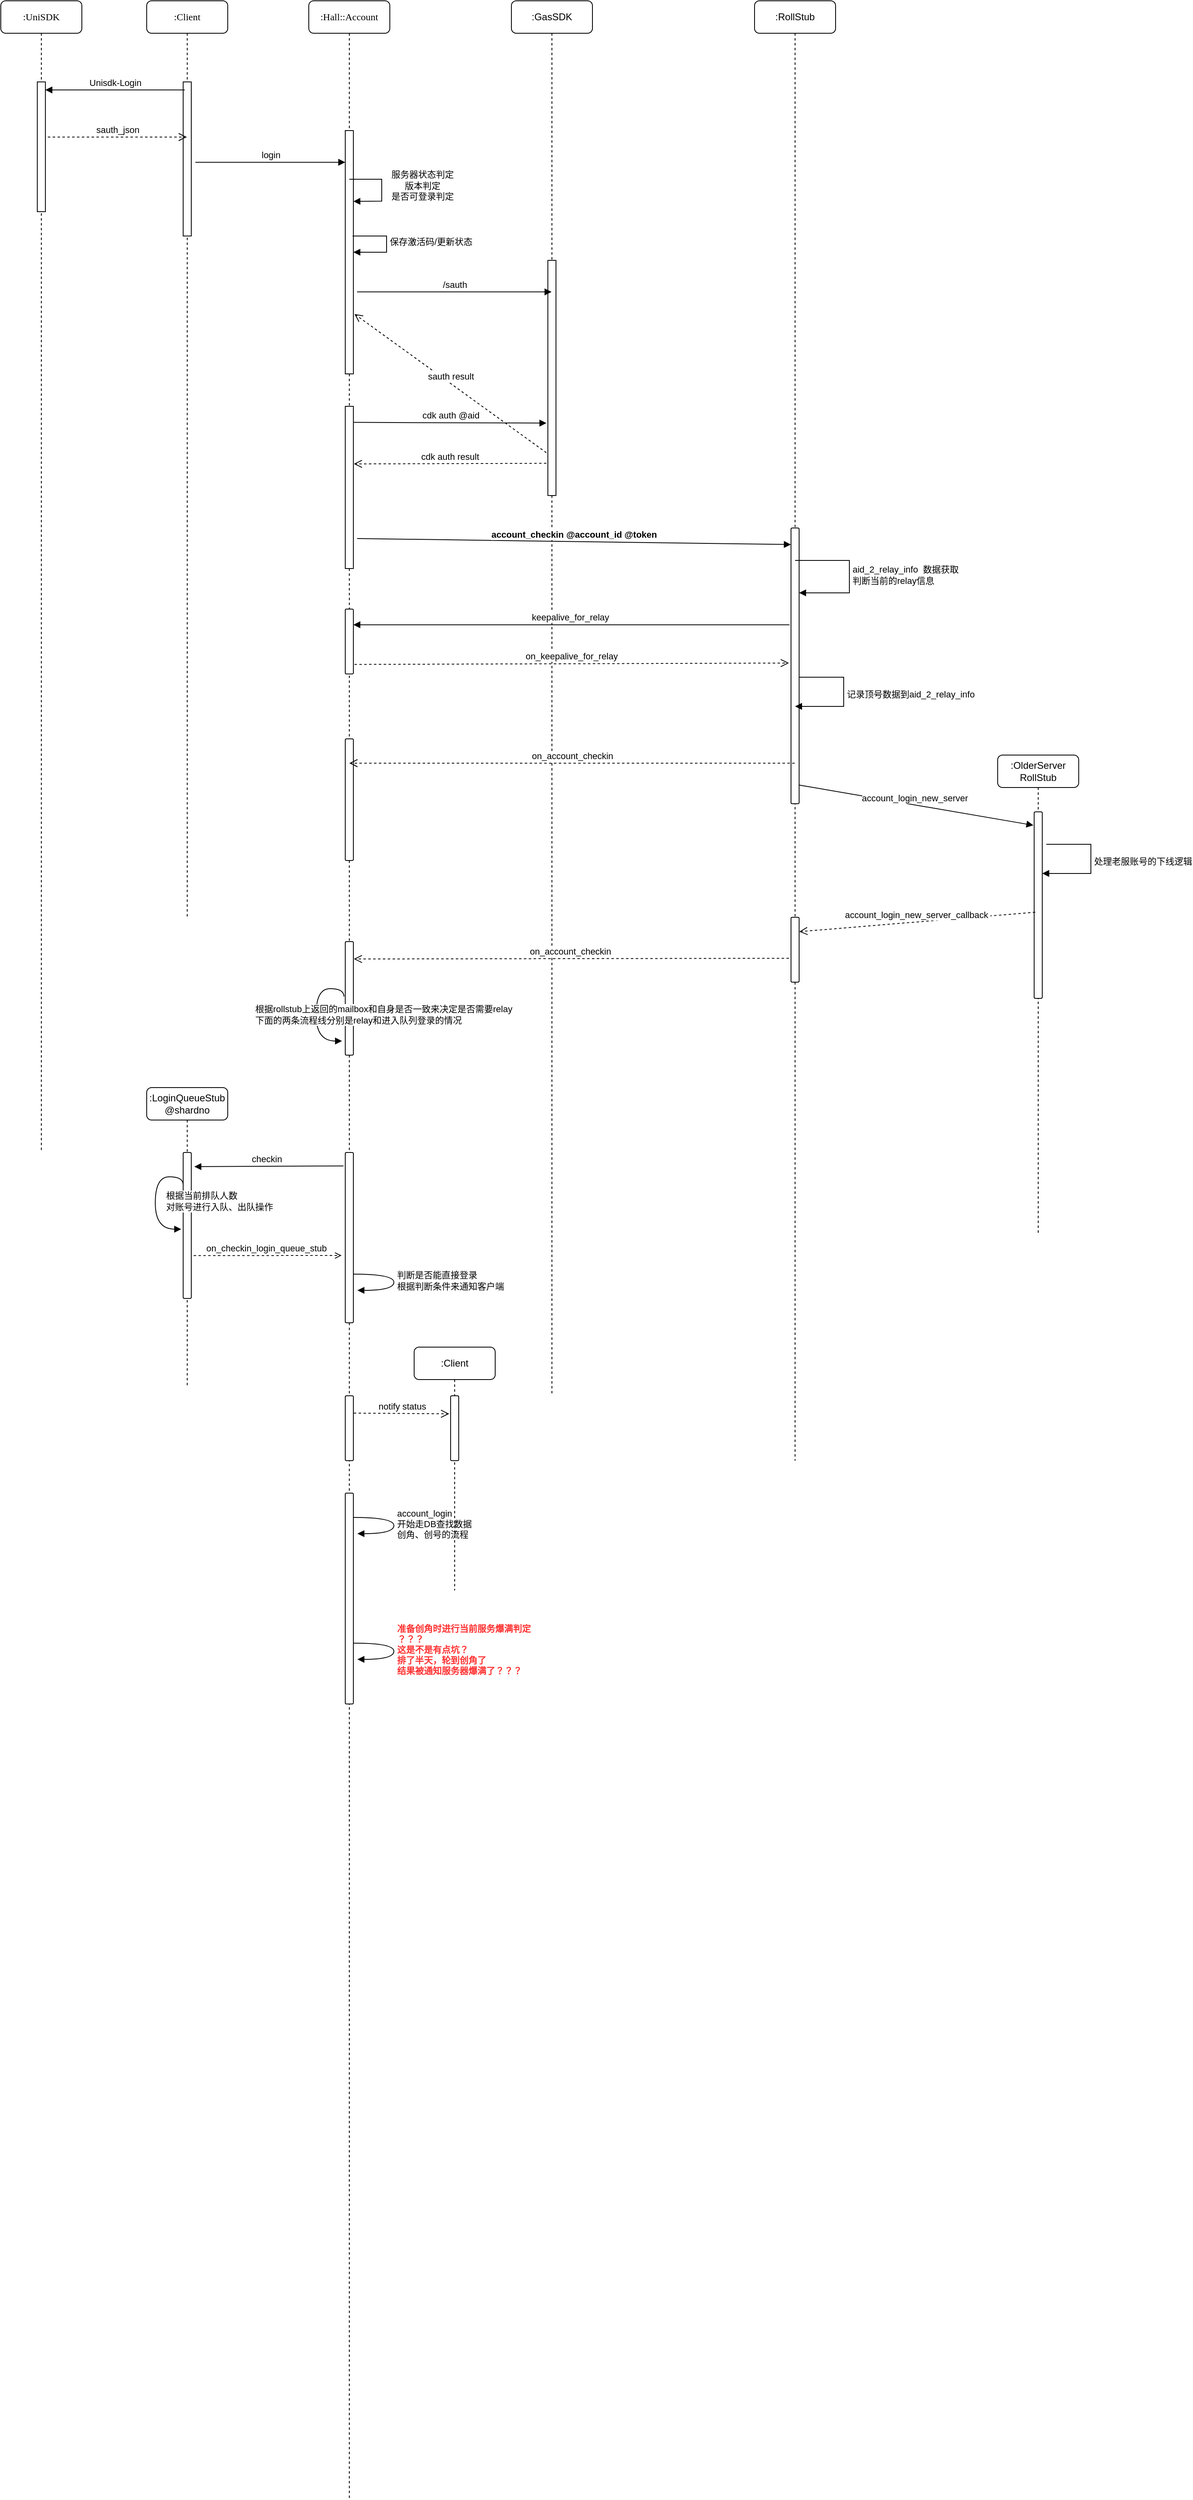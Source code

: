<mxfile version="20.6.0" type="github">
  <diagram name="登录" id="13e1069c-82ec-6db2-03f1-153e76fe0fe0">
    <mxGraphModel dx="2138" dy="579" grid="1" gridSize="10" guides="1" tooltips="1" connect="1" arrows="1" fold="1" page="1" pageScale="1" pageWidth="1100" pageHeight="850" background="none" math="0" shadow="0">
      <root>
        <mxCell id="0" />
        <mxCell id="1" parent="0" />
        <mxCell id="7baba1c4bc27f4b0-2" value=":Hall::Account" style="shape=umlLifeline;perimeter=lifelinePerimeter;whiteSpace=wrap;html=1;container=1;collapsible=0;recursiveResize=0;outlineConnect=0;rounded=1;shadow=0;comic=0;labelBackgroundColor=none;strokeWidth=1;fontFamily=Verdana;fontSize=12;align=center;" parent="1" vertex="1">
          <mxGeometry x="300" y="80" width="100" height="3080" as="geometry" />
        </mxCell>
        <mxCell id="7baba1c4bc27f4b0-10" value="" style="html=1;points=[];perimeter=orthogonalPerimeter;rounded=0;shadow=0;comic=0;labelBackgroundColor=none;strokeWidth=1;fontFamily=Verdana;fontSize=12;align=center;" parent="7baba1c4bc27f4b0-2" vertex="1">
          <mxGeometry x="45" y="160" width="10" height="300" as="geometry" />
        </mxCell>
        <mxCell id="OykxomiR9zNqhak6hdmw-15" value="保存激活码/更新状态" style="edgeStyle=orthogonalEdgeStyle;html=1;align=left;spacingLeft=2;endArrow=block;rounded=0;" parent="7baba1c4bc27f4b0-2" target="7baba1c4bc27f4b0-10" edge="1">
          <mxGeometry relative="1" as="geometry">
            <mxPoint x="60" y="290" as="sourcePoint" />
            <Array as="points">
              <mxPoint x="54" y="290" />
              <mxPoint x="96" y="290" />
              <mxPoint x="96" y="335" />
            </Array>
            <mxPoint x="71" y="309" as="targetPoint" />
          </mxGeometry>
        </mxCell>
        <mxCell id="OykxomiR9zNqhak6hdmw-13" value="服务器状态判定&lt;br&gt;版本判定&lt;br&gt;是否可登录判定" style="html=1;verticalAlign=bottom;endArrow=block;rounded=0;entryX=1;entryY=0.291;entryDx=0;entryDy=0;entryPerimeter=0;" parent="7baba1c4bc27f4b0-2" source="7baba1c4bc27f4b0-2" target="7baba1c4bc27f4b0-10" edge="1">
          <mxGeometry x="0.317" y="50" width="80" relative="1" as="geometry">
            <mxPoint x="90" y="220" as="sourcePoint" />
            <mxPoint x="135" y="220" as="targetPoint" />
            <Array as="points">
              <mxPoint x="90" y="220" />
              <mxPoint x="90" y="247" />
            </Array>
            <mxPoint x="50" y="-47" as="offset" />
          </mxGeometry>
        </mxCell>
        <mxCell id="5UwNmkbj0BX20pONyBDb-1" value="" style="html=1;points=[];perimeter=orthogonalPerimeter;" vertex="1" parent="7baba1c4bc27f4b0-2">
          <mxGeometry x="45" y="500" width="10" height="200" as="geometry" />
        </mxCell>
        <mxCell id="5UwNmkbj0BX20pONyBDb-13" value="" style="html=1;points=[];perimeter=orthogonalPerimeter;rounded=1;" vertex="1" parent="7baba1c4bc27f4b0-2">
          <mxGeometry x="45" y="750" width="10" height="80" as="geometry" />
        </mxCell>
        <mxCell id="5UwNmkbj0BX20pONyBDb-17" value="" style="html=1;points=[];perimeter=orthogonalPerimeter;rounded=1;" vertex="1" parent="7baba1c4bc27f4b0-2">
          <mxGeometry x="45" y="910" width="10" height="150" as="geometry" />
        </mxCell>
        <mxCell id="5UwNmkbj0BX20pONyBDb-26" value="" style="html=1;points=[];perimeter=orthogonalPerimeter;rounded=1;" vertex="1" parent="7baba1c4bc27f4b0-2">
          <mxGeometry x="45" y="1160" width="10" height="140" as="geometry" />
        </mxCell>
        <mxCell id="5UwNmkbj0BX20pONyBDb-28" value="根据rollstub上返回的mailbox和自身是否一致来决定是否需要relay&lt;br&gt;下面的两条流程线分别是relay和进入队列登录的情况" style="edgeStyle=orthogonalEdgeStyle;html=1;align=left;spacingLeft=2;endArrow=block;rounded=0;entryX=-0.3;entryY=0.89;curved=1;exitX=-0.06;exitY=0.498;exitDx=0;exitDy=0;exitPerimeter=0;entryDx=0;entryDy=0;entryPerimeter=0;" edge="1" parent="7baba1c4bc27f4b0-2">
          <mxGeometry x="0.082" y="-79" relative="1" as="geometry">
            <mxPoint x="43.4" y="1227.72" as="sourcePoint" />
            <Array as="points">
              <mxPoint x="43" y="1218" />
              <mxPoint x="9" y="1218" />
              <mxPoint x="9" y="1283" />
            </Array>
            <mxPoint x="41" y="1282.6" as="targetPoint" />
            <mxPoint as="offset" />
          </mxGeometry>
        </mxCell>
        <mxCell id="5UwNmkbj0BX20pONyBDb-31" value="" style="html=1;points=[];perimeter=orthogonalPerimeter;rounded=1;" vertex="1" parent="7baba1c4bc27f4b0-2">
          <mxGeometry x="45" y="1420" width="10" height="210" as="geometry" />
        </mxCell>
        <mxCell id="5UwNmkbj0BX20pONyBDb-38" value="判断是否能直接登录&lt;br&gt;根据判断条件来通知客户端" style="edgeStyle=orthogonalEdgeStyle;html=1;align=left;spacingLeft=2;endArrow=block;rounded=0;entryX=1;entryY=0;curved=1;" edge="1" parent="7baba1c4bc27f4b0-2">
          <mxGeometry relative="1" as="geometry">
            <mxPoint x="55" y="1570" as="sourcePoint" />
            <Array as="points">
              <mxPoint x="105" y="1570" />
              <mxPoint x="105" y="1590" />
            </Array>
            <mxPoint x="60" y="1590" as="targetPoint" />
          </mxGeometry>
        </mxCell>
        <mxCell id="5UwNmkbj0BX20pONyBDb-40" value="" style="html=1;points=[];perimeter=orthogonalPerimeter;rounded=1;" vertex="1" parent="7baba1c4bc27f4b0-2">
          <mxGeometry x="45" y="1720" width="10" height="80" as="geometry" />
        </mxCell>
        <mxCell id="5UwNmkbj0BX20pONyBDb-43" value="" style="html=1;points=[];perimeter=orthogonalPerimeter;rounded=1;" vertex="1" parent="7baba1c4bc27f4b0-2">
          <mxGeometry x="45" y="1840" width="10" height="260" as="geometry" />
        </mxCell>
        <mxCell id="5UwNmkbj0BX20pONyBDb-44" value="account_login&lt;br&gt;开始走DB查找数据&lt;br&gt;创角、创号的流程" style="edgeStyle=orthogonalEdgeStyle;html=1;align=left;spacingLeft=2;endArrow=block;rounded=0;entryX=1;entryY=0;curved=1;" edge="1" parent="7baba1c4bc27f4b0-2">
          <mxGeometry relative="1" as="geometry">
            <mxPoint x="55" y="1870" as="sourcePoint" />
            <Array as="points">
              <mxPoint x="105" y="1870" />
              <mxPoint x="105" y="1890" />
            </Array>
            <mxPoint x="60" y="1890" as="targetPoint" />
          </mxGeometry>
        </mxCell>
        <mxCell id="5UwNmkbj0BX20pONyBDb-45" value="&lt;b&gt;&lt;font color=&quot;#ff3333&quot;&gt;准备创角时进行当前服务爆满判定&lt;br&gt;？？？&lt;br&gt;这是不是有点坑？&lt;br&gt;排了半天，轮到创角了&lt;br&gt;结果被通知服务器爆满了？？？&lt;/font&gt;&lt;/b&gt;" style="edgeStyle=orthogonalEdgeStyle;html=1;align=left;spacingLeft=2;endArrow=block;rounded=0;entryX=1;entryY=0;curved=1;" edge="1" parent="7baba1c4bc27f4b0-2">
          <mxGeometry relative="1" as="geometry">
            <mxPoint x="55" y="2025" as="sourcePoint" />
            <Array as="points">
              <mxPoint x="105" y="2025" />
              <mxPoint x="105" y="2045" />
            </Array>
            <mxPoint x="60" y="2045" as="targetPoint" />
          </mxGeometry>
        </mxCell>
        <mxCell id="7baba1c4bc27f4b0-8" value=":Client" style="shape=umlLifeline;perimeter=lifelinePerimeter;whiteSpace=wrap;html=1;container=1;collapsible=0;recursiveResize=0;outlineConnect=0;rounded=1;shadow=0;comic=0;labelBackgroundColor=none;strokeWidth=1;fontFamily=Verdana;fontSize=12;align=center;" parent="1" vertex="1">
          <mxGeometry x="100" y="80" width="100" height="1130" as="geometry" />
        </mxCell>
        <mxCell id="7baba1c4bc27f4b0-9" value="" style="html=1;points=[];perimeter=orthogonalPerimeter;rounded=0;shadow=0;comic=0;labelBackgroundColor=none;strokeWidth=1;fontFamily=Verdana;fontSize=12;align=center;" parent="7baba1c4bc27f4b0-8" vertex="1">
          <mxGeometry x="45" y="100" width="10" height="190" as="geometry" />
        </mxCell>
        <mxCell id="OykxomiR9zNqhak6hdmw-1" value=":UniSDK" style="shape=umlLifeline;perimeter=lifelinePerimeter;whiteSpace=wrap;html=1;container=1;collapsible=0;recursiveResize=0;outlineConnect=0;rounded=1;shadow=0;comic=0;labelBackgroundColor=none;strokeWidth=1;fontFamily=Verdana;fontSize=12;align=center;" parent="1" vertex="1">
          <mxGeometry x="-80" y="80" width="100" height="1420" as="geometry" />
        </mxCell>
        <mxCell id="OykxomiR9zNqhak6hdmw-2" value="" style="html=1;points=[];perimeter=orthogonalPerimeter;rounded=0;shadow=0;comic=0;labelBackgroundColor=none;strokeWidth=1;fontFamily=Verdana;fontSize=12;align=center;" parent="OykxomiR9zNqhak6hdmw-1" vertex="1">
          <mxGeometry x="45" y="100" width="10" height="160" as="geometry" />
        </mxCell>
        <mxCell id="OykxomiR9zNqhak6hdmw-4" value="Unisdk-Login" style="html=1;verticalAlign=bottom;endArrow=block;rounded=0;exitX=0.2;exitY=0.052;exitDx=0;exitDy=0;exitPerimeter=0;" parent="1" source="7baba1c4bc27f4b0-9" target="OykxomiR9zNqhak6hdmw-2" edge="1">
          <mxGeometry width="80" relative="1" as="geometry">
            <mxPoint x="90" y="200" as="sourcePoint" />
            <mxPoint x="590" y="390" as="targetPoint" />
          </mxGeometry>
        </mxCell>
        <mxCell id="OykxomiR9zNqhak6hdmw-5" value="sauth_json" style="html=1;verticalAlign=bottom;endArrow=open;dashed=1;endSize=8;rounded=0;exitX=1.3;exitY=0.425;exitDx=0;exitDy=0;exitPerimeter=0;" parent="1" source="OykxomiR9zNqhak6hdmw-2" target="7baba1c4bc27f4b0-8" edge="1">
          <mxGeometry relative="1" as="geometry">
            <mxPoint x="590" y="390" as="sourcePoint" />
            <mxPoint x="510" y="390" as="targetPoint" />
          </mxGeometry>
        </mxCell>
        <mxCell id="OykxomiR9zNqhak6hdmw-7" value="login" style="html=1;verticalAlign=bottom;endArrow=block;rounded=0;exitX=1.5;exitY=0.282;exitDx=0;exitDy=0;exitPerimeter=0;" parent="1" target="7baba1c4bc27f4b0-10" edge="1">
          <mxGeometry width="80" relative="1" as="geometry">
            <mxPoint x="160" y="279.08" as="sourcePoint" />
            <mxPoint x="300" y="280" as="targetPoint" />
          </mxGeometry>
        </mxCell>
        <mxCell id="OykxomiR9zNqhak6hdmw-16" value=":GasSDK" style="shape=umlLifeline;perimeter=lifelinePerimeter;whiteSpace=wrap;html=1;container=1;collapsible=0;recursiveResize=0;outlineConnect=0;rounded=1;" parent="1" vertex="1">
          <mxGeometry x="550" y="80" width="100" height="1720" as="geometry" />
        </mxCell>
        <mxCell id="5UwNmkbj0BX20pONyBDb-2" value="" style="html=1;points=[];perimeter=orthogonalPerimeter;" vertex="1" parent="OykxomiR9zNqhak6hdmw-16">
          <mxGeometry x="45" y="320" width="10" height="290" as="geometry" />
        </mxCell>
        <mxCell id="OykxomiR9zNqhak6hdmw-17" value="/sauth" style="html=1;verticalAlign=bottom;endArrow=block;rounded=0;startArrow=none;exitX=1.46;exitY=0.663;exitDx=0;exitDy=0;exitPerimeter=0;" parent="1" source="7baba1c4bc27f4b0-10" target="OykxomiR9zNqhak6hdmw-16" edge="1">
          <mxGeometry width="80" relative="1" as="geometry">
            <mxPoint x="520" y="440" as="sourcePoint" />
            <mxPoint x="570" y="439" as="targetPoint" />
            <Array as="points" />
          </mxGeometry>
        </mxCell>
        <mxCell id="OykxomiR9zNqhak6hdmw-19" value="sauth result" style="html=1;verticalAlign=bottom;endArrow=open;dashed=1;endSize=8;rounded=0;exitX=-0.18;exitY=0.818;exitDx=0;exitDy=0;exitPerimeter=0;entryX=1.14;entryY=0.754;entryDx=0;entryDy=0;entryPerimeter=0;" parent="1" target="7baba1c4bc27f4b0-10" edge="1" source="5UwNmkbj0BX20pONyBDb-2">
          <mxGeometry relative="1" as="geometry">
            <mxPoint x="600" y="510" as="sourcePoint" />
            <mxPoint x="360" y="465" as="targetPoint" />
          </mxGeometry>
        </mxCell>
        <mxCell id="5UwNmkbj0BX20pONyBDb-4" value="cdk auth @aid" style="html=1;verticalAlign=bottom;endArrow=block;rounded=0;exitX=1.06;exitY=0.099;exitDx=0;exitDy=0;exitPerimeter=0;entryX=-0.18;entryY=0.692;entryDx=0;entryDy=0;entryPerimeter=0;" edge="1" parent="1" source="5UwNmkbj0BX20pONyBDb-1" target="5UwNmkbj0BX20pONyBDb-2">
          <mxGeometry width="80" relative="1" as="geometry">
            <mxPoint x="420" y="620" as="sourcePoint" />
            <mxPoint x="470" y="590" as="targetPoint" />
          </mxGeometry>
        </mxCell>
        <mxCell id="5UwNmkbj0BX20pONyBDb-5" value="cdk auth result" style="html=1;verticalAlign=bottom;endArrow=open;dashed=1;endSize=8;rounded=0;entryX=1.06;entryY=0.355;entryDx=0;entryDy=0;entryPerimeter=0;exitX=-0.18;exitY=0.863;exitDx=0;exitDy=0;exitPerimeter=0;" edge="1" parent="1" source="5UwNmkbj0BX20pONyBDb-2" target="5UwNmkbj0BX20pONyBDb-1">
          <mxGeometry relative="1" as="geometry">
            <mxPoint x="590" y="650" as="sourcePoint" />
            <mxPoint x="460" y="650" as="targetPoint" />
          </mxGeometry>
        </mxCell>
        <mxCell id="5UwNmkbj0BX20pONyBDb-6" value=":RollStub" style="shape=umlLifeline;perimeter=lifelinePerimeter;whiteSpace=wrap;html=1;container=1;collapsible=0;recursiveResize=0;outlineConnect=0;rounded=1;" vertex="1" parent="1">
          <mxGeometry x="850" y="80" width="100" height="1800" as="geometry" />
        </mxCell>
        <mxCell id="5UwNmkbj0BX20pONyBDb-7" value="" style="html=1;points=[];perimeter=orthogonalPerimeter;rounded=1;" vertex="1" parent="5UwNmkbj0BX20pONyBDb-6">
          <mxGeometry x="45" y="650" width="10" height="340" as="geometry" />
        </mxCell>
        <mxCell id="5UwNmkbj0BX20pONyBDb-10" value="aid_2_relay_info&amp;nbsp; 数据获取&lt;br&gt;判断当前的relay信息" style="edgeStyle=orthogonalEdgeStyle;html=1;align=left;spacingLeft=2;endArrow=block;rounded=0;" edge="1" target="5UwNmkbj0BX20pONyBDb-7" parent="5UwNmkbj0BX20pONyBDb-6" source="5UwNmkbj0BX20pONyBDb-6">
          <mxGeometry relative="1" as="geometry">
            <mxPoint x="71" y="690" as="sourcePoint" />
            <Array as="points">
              <mxPoint x="117" y="690" />
              <mxPoint x="117" y="730" />
            </Array>
            <mxPoint x="70" y="730" as="targetPoint" />
          </mxGeometry>
        </mxCell>
        <mxCell id="5UwNmkbj0BX20pONyBDb-16" value="记录顶号数据到aid_2_relay_info" style="edgeStyle=orthogonalEdgeStyle;html=1;align=left;spacingLeft=2;endArrow=block;rounded=0;entryX=0.5;entryY=0.647;entryDx=0;entryDy=0;entryPerimeter=0;" edge="1" parent="5UwNmkbj0BX20pONyBDb-6" source="5UwNmkbj0BX20pONyBDb-7" target="5UwNmkbj0BX20pONyBDb-7">
          <mxGeometry relative="1" as="geometry">
            <mxPoint x="60" y="834" as="sourcePoint" />
            <Array as="points">
              <mxPoint x="110" y="834" />
              <mxPoint x="110" y="870" />
            </Array>
            <mxPoint x="65" y="874" as="targetPoint" />
          </mxGeometry>
        </mxCell>
        <mxCell id="5UwNmkbj0BX20pONyBDb-22" value="" style="html=1;points=[];perimeter=orthogonalPerimeter;rounded=1;" vertex="1" parent="5UwNmkbj0BX20pONyBDb-6">
          <mxGeometry x="45" y="1130" width="10" height="80" as="geometry" />
        </mxCell>
        <mxCell id="5UwNmkbj0BX20pONyBDb-8" value="&lt;span style=&quot;font-size: 11px;&quot;&gt;&lt;b&gt;account_checkin @account_id @token&lt;/b&gt;&lt;/span&gt;" style="html=1;verticalAlign=bottom;endArrow=block;rounded=0;exitX=1.46;exitY=0.815;exitDx=0;exitDy=0;exitPerimeter=0;entryX=-0.02;entryY=0.06;entryDx=0;entryDy=0;entryPerimeter=0;" edge="1" parent="1" source="5UwNmkbj0BX20pONyBDb-1" target="5UwNmkbj0BX20pONyBDb-7">
          <mxGeometry width="80" relative="1" as="geometry">
            <mxPoint x="420" y="740" as="sourcePoint" />
            <mxPoint x="500" y="740" as="targetPoint" />
          </mxGeometry>
        </mxCell>
        <mxCell id="5UwNmkbj0BX20pONyBDb-14" value="keepalive_for_relay&amp;nbsp;" style="html=1;verticalAlign=bottom;endArrow=block;rounded=0;exitX=-0.18;exitY=0.351;exitDx=0;exitDy=0;exitPerimeter=0;" edge="1" parent="1" source="5UwNmkbj0BX20pONyBDb-7" target="5UwNmkbj0BX20pONyBDb-13">
          <mxGeometry width="80" relative="1" as="geometry">
            <mxPoint x="820" y="850" as="sourcePoint" />
            <mxPoint x="740" y="880" as="targetPoint" />
          </mxGeometry>
        </mxCell>
        <mxCell id="5UwNmkbj0BX20pONyBDb-15" value="on_keepalive_for_relay" style="html=1;verticalAlign=bottom;endArrow=open;dashed=1;endSize=8;rounded=0;exitX=1.14;exitY=0.603;exitDx=0;exitDy=0;exitPerimeter=0;entryX=-0.26;entryY=0.431;entryDx=0;entryDy=0;entryPerimeter=0;" edge="1" parent="1">
          <mxGeometry relative="1" as="geometry">
            <mxPoint x="356.4" y="898.24" as="sourcePoint" />
            <mxPoint x="892.4" y="896.54" as="targetPoint" />
          </mxGeometry>
        </mxCell>
        <mxCell id="5UwNmkbj0BX20pONyBDb-18" value="on_account_checkin" style="html=1;verticalAlign=bottom;endArrow=open;dashed=1;endSize=8;rounded=0;entryX=0.5;entryY=0.2;entryDx=0;entryDy=0;entryPerimeter=0;" edge="1" parent="1" source="5UwNmkbj0BX20pONyBDb-6" target="5UwNmkbj0BX20pONyBDb-17">
          <mxGeometry relative="1" as="geometry">
            <mxPoint x="740" y="1020" as="sourcePoint" />
            <mxPoint x="410" y="1020" as="targetPoint" />
          </mxGeometry>
        </mxCell>
        <mxCell id="5UwNmkbj0BX20pONyBDb-19" value=":OlderServer&lt;br&gt;RollStub" style="shape=umlLifeline;perimeter=lifelinePerimeter;whiteSpace=wrap;html=1;container=1;collapsible=0;recursiveResize=0;outlineConnect=0;rounded=1;" vertex="1" parent="1">
          <mxGeometry x="1150" y="1010" width="100" height="590" as="geometry" />
        </mxCell>
        <mxCell id="5UwNmkbj0BX20pONyBDb-20" value="" style="html=1;points=[];perimeter=orthogonalPerimeter;rounded=1;" vertex="1" parent="5UwNmkbj0BX20pONyBDb-19">
          <mxGeometry x="45" y="70" width="10" height="230" as="geometry" />
        </mxCell>
        <mxCell id="5UwNmkbj0BX20pONyBDb-23" value="处理老服账号的下线逻辑" style="edgeStyle=orthogonalEdgeStyle;html=1;align=left;spacingLeft=2;endArrow=block;rounded=0;entryX=0.5;entryY=0.647;entryDx=0;entryDy=0;entryPerimeter=0;" edge="1" parent="5UwNmkbj0BX20pONyBDb-19">
          <mxGeometry relative="1" as="geometry">
            <mxPoint x="60" y="110" as="sourcePoint" />
            <Array as="points">
              <mxPoint x="115" y="110" />
              <mxPoint x="115" y="146" />
            </Array>
            <mxPoint x="55" y="145.98" as="targetPoint" />
          </mxGeometry>
        </mxCell>
        <mxCell id="5UwNmkbj0BX20pONyBDb-21" value="account_login_new_server&amp;nbsp;" style="html=1;verticalAlign=bottom;endArrow=block;rounded=0;entryX=-0.1;entryY=0.072;entryDx=0;entryDy=0;entryPerimeter=0;exitX=0.94;exitY=0.932;exitDx=0;exitDy=0;exitPerimeter=0;" edge="1" parent="1" source="5UwNmkbj0BX20pONyBDb-7" target="5UwNmkbj0BX20pONyBDb-20">
          <mxGeometry width="80" relative="1" as="geometry">
            <mxPoint x="970" y="1080" as="sourcePoint" />
            <mxPoint x="1050" y="1080" as="targetPoint" />
          </mxGeometry>
        </mxCell>
        <mxCell id="5UwNmkbj0BX20pONyBDb-24" value="account_login_new_server_callback&amp;nbsp;" style="html=1;verticalAlign=bottom;endArrow=open;dashed=1;endSize=8;rounded=0;exitX=0.14;exitY=0.538;exitDx=0;exitDy=0;exitPerimeter=0;entryX=1.02;entryY=0.222;entryDx=0;entryDy=0;entryPerimeter=0;" edge="1" parent="1" source="5UwNmkbj0BX20pONyBDb-20" target="5UwNmkbj0BX20pONyBDb-22">
          <mxGeometry relative="1" as="geometry">
            <mxPoint x="1140" y="1250" as="sourcePoint" />
            <mxPoint x="1060" y="1250" as="targetPoint" />
          </mxGeometry>
        </mxCell>
        <mxCell id="5UwNmkbj0BX20pONyBDb-25" value="on_account_checkin&amp;nbsp;" style="html=1;verticalAlign=bottom;endArrow=open;dashed=1;endSize=8;rounded=0;exitX=-0.26;exitY=0.632;exitDx=0;exitDy=0;exitPerimeter=0;entryX=1.06;entryY=0.153;entryDx=0;entryDy=0;entryPerimeter=0;" edge="1" parent="1" source="5UwNmkbj0BX20pONyBDb-22" target="5UwNmkbj0BX20pONyBDb-26">
          <mxGeometry relative="1" as="geometry">
            <mxPoint x="860" y="1261" as="sourcePoint" />
            <mxPoint x="410" y="1260" as="targetPoint" />
          </mxGeometry>
        </mxCell>
        <mxCell id="5UwNmkbj0BX20pONyBDb-29" value=":LoginQueueStub&lt;br&gt;@shardno" style="shape=umlLifeline;perimeter=lifelinePerimeter;whiteSpace=wrap;html=1;container=1;collapsible=0;recursiveResize=0;outlineConnect=0;rounded=1;" vertex="1" parent="1">
          <mxGeometry x="100" y="1420" width="100" height="370" as="geometry" />
        </mxCell>
        <mxCell id="5UwNmkbj0BX20pONyBDb-30" value="" style="html=1;points=[];perimeter=orthogonalPerimeter;rounded=1;" vertex="1" parent="5UwNmkbj0BX20pONyBDb-29">
          <mxGeometry x="45" y="80" width="10" height="180" as="geometry" />
        </mxCell>
        <mxCell id="5UwNmkbj0BX20pONyBDb-33" value="根据当前排队人数&lt;br&gt;对账号进行入队、出队操作" style="edgeStyle=orthogonalEdgeStyle;html=1;align=left;spacingLeft=2;endArrow=block;rounded=0;entryX=-0.3;entryY=0.89;curved=1;exitX=-0.06;exitY=0.498;exitDx=0;exitDy=0;exitPerimeter=0;entryDx=0;entryDy=0;entryPerimeter=0;" edge="1" parent="5UwNmkbj0BX20pONyBDb-29">
          <mxGeometry x="0.053" y="9" relative="1" as="geometry">
            <mxPoint x="45.0" y="119.72" as="sourcePoint" />
            <Array as="points">
              <mxPoint x="44.6" y="110" />
              <mxPoint x="10.6" y="110" />
              <mxPoint x="10.6" y="175" />
            </Array>
            <mxPoint x="42.6" y="174.6" as="targetPoint" />
            <mxPoint as="offset" />
          </mxGeometry>
        </mxCell>
        <mxCell id="5UwNmkbj0BX20pONyBDb-32" value="checkin &amp;nbsp;" style="html=1;verticalAlign=bottom;endArrow=block;rounded=0;curved=1;exitX=-0.22;exitY=0.079;exitDx=0;exitDy=0;exitPerimeter=0;entryX=1.38;entryY=0.097;entryDx=0;entryDy=0;entryPerimeter=0;" edge="1" parent="1" source="5UwNmkbj0BX20pONyBDb-31" target="5UwNmkbj0BX20pONyBDb-30">
          <mxGeometry width="80" relative="1" as="geometry">
            <mxPoint x="290" y="1520" as="sourcePoint" />
            <mxPoint x="280" y="1620" as="targetPoint" />
          </mxGeometry>
        </mxCell>
        <mxCell id="5UwNmkbj0BX20pONyBDb-36" value="on_checkin_login_queue_stub&amp;nbsp;" style="html=1;verticalAlign=bottom;endArrow=open;dashed=1;rounded=0;curved=1;exitX=1.3;exitY=0.706;exitDx=0;exitDy=0;exitPerimeter=0;entryX=-0.46;entryY=0.605;entryDx=0;entryDy=0;entryPerimeter=0;" edge="1" parent="1" source="5UwNmkbj0BX20pONyBDb-30" target="5UwNmkbj0BX20pONyBDb-31">
          <mxGeometry relative="1" as="geometry">
            <mxPoint x="300" y="1660" as="sourcePoint" />
            <mxPoint x="220" y="1660" as="targetPoint" />
          </mxGeometry>
        </mxCell>
        <mxCell id="5UwNmkbj0BX20pONyBDb-39" value=":Client" style="shape=umlLifeline;perimeter=lifelinePerimeter;whiteSpace=wrap;html=1;container=1;collapsible=0;recursiveResize=0;outlineConnect=0;rounded=1;" vertex="1" parent="1">
          <mxGeometry x="430" y="1740" width="100" height="300" as="geometry" />
        </mxCell>
        <mxCell id="5UwNmkbj0BX20pONyBDb-41" value="" style="html=1;points=[];perimeter=orthogonalPerimeter;rounded=1;" vertex="1" parent="5UwNmkbj0BX20pONyBDb-39">
          <mxGeometry x="45" y="60" width="10" height="80" as="geometry" />
        </mxCell>
        <mxCell id="5UwNmkbj0BX20pONyBDb-42" value="notify status" style="html=1;verticalAlign=bottom;endArrow=open;dashed=1;endSize=8;rounded=0;curved=1;exitX=1.06;exitY=0.267;exitDx=0;exitDy=0;exitPerimeter=0;entryX=-0.18;entryY=0.278;entryDx=0;entryDy=0;entryPerimeter=0;" edge="1" parent="1" source="5UwNmkbj0BX20pONyBDb-40" target="5UwNmkbj0BX20pONyBDb-41">
          <mxGeometry relative="1" as="geometry">
            <mxPoint x="470" y="1920" as="sourcePoint" />
            <mxPoint x="390" y="1920" as="targetPoint" />
          </mxGeometry>
        </mxCell>
      </root>
    </mxGraphModel>
  </diagram>
</mxfile>
